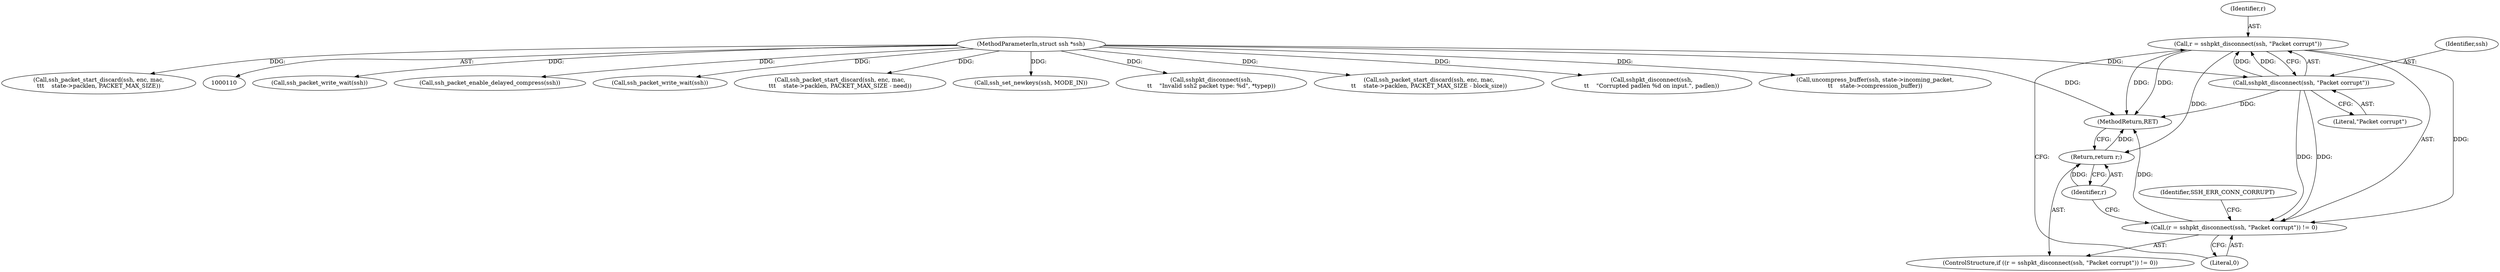 digraph "0_mindrot_2fecfd486bdba9f51b3a789277bb0733ca36e1c0@API" {
"1000308" [label="(Call,r = sshpkt_disconnect(ssh, \"Packet corrupt\"))"];
"1000310" [label="(Call,sshpkt_disconnect(ssh, \"Packet corrupt\"))"];
"1000111" [label="(MethodParameterIn,struct ssh *ssh)"];
"1000307" [label="(Call,(r = sshpkt_disconnect(ssh, \"Packet corrupt\")) != 0)"];
"1000314" [label="(Return,return r;)"];
"1000922" [label="(Call,ssh_packet_write_wait(ssh))"];
"1000952" [label="(Call,ssh_packet_enable_delayed_compress(ssh))"];
"1000314" [label="(Return,return r;)"];
"1000315" [label="(Identifier,r)"];
"1000312" [label="(Literal,\"Packet corrupt\")"];
"1000800" [label="(Call,ssh_packet_write_wait(ssh))"];
"1000674" [label="(Call,ssh_packet_start_discard(ssh, enc, mac,\n\t\t\t    state->packlen, PACKET_MAX_SIZE - need))"];
"1000308" [label="(Call,r = sshpkt_disconnect(ssh, \"Packet corrupt\"))"];
"1000317" [label="(Identifier,SSH_ERR_CONN_CORRUPT)"];
"1000311" [label="(Identifier,ssh)"];
"1000111" [label="(MethodParameterIn,struct ssh *ssh)"];
"1000936" [label="(Call,ssh_set_newkeys(ssh, MODE_IN))"];
"1000310" [label="(Call,sshpkt_disconnect(ssh, \"Packet corrupt\"))"];
"1000913" [label="(Call,sshpkt_disconnect(ssh,\n\t\t    \"Invalid ssh2 packet type: %d\", *typep))"];
"1000309" [label="(Identifier,r)"];
"1000495" [label="(Call,ssh_packet_start_discard(ssh, enc, mac,\n\t\t    state->packlen, PACKET_MAX_SIZE - block_size))"];
"1000313" [label="(Literal,0)"];
"1000306" [label="(ControlStructure,if ((r = sshpkt_disconnect(ssh, \"Packet corrupt\")) != 0))"];
"1000976" [label="(MethodReturn,RET)"];
"1000307" [label="(Call,(r = sshpkt_disconnect(ssh, \"Packet corrupt\")) != 0)"];
"1000792" [label="(Call,sshpkt_disconnect(ssh,\n\t\t    \"Corrupted padlen %d on input.\", padlen))"];
"1000852" [label="(Call,uncompress_buffer(ssh, state->incoming_packet,\n\t\t    state->compression_buffer))"];
"1000426" [label="(Call,ssh_packet_start_discard(ssh, enc, mac,\n\t\t\t    state->packlen, PACKET_MAX_SIZE))"];
"1000308" -> "1000307"  [label="AST: "];
"1000308" -> "1000310"  [label="CFG: "];
"1000309" -> "1000308"  [label="AST: "];
"1000310" -> "1000308"  [label="AST: "];
"1000313" -> "1000308"  [label="CFG: "];
"1000308" -> "1000976"  [label="DDG: "];
"1000308" -> "1000976"  [label="DDG: "];
"1000308" -> "1000307"  [label="DDG: "];
"1000310" -> "1000308"  [label="DDG: "];
"1000310" -> "1000308"  [label="DDG: "];
"1000308" -> "1000314"  [label="DDG: "];
"1000310" -> "1000312"  [label="CFG: "];
"1000311" -> "1000310"  [label="AST: "];
"1000312" -> "1000310"  [label="AST: "];
"1000310" -> "1000976"  [label="DDG: "];
"1000310" -> "1000307"  [label="DDG: "];
"1000310" -> "1000307"  [label="DDG: "];
"1000111" -> "1000310"  [label="DDG: "];
"1000111" -> "1000110"  [label="AST: "];
"1000111" -> "1000976"  [label="DDG: "];
"1000111" -> "1000426"  [label="DDG: "];
"1000111" -> "1000495"  [label="DDG: "];
"1000111" -> "1000674"  [label="DDG: "];
"1000111" -> "1000792"  [label="DDG: "];
"1000111" -> "1000800"  [label="DDG: "];
"1000111" -> "1000852"  [label="DDG: "];
"1000111" -> "1000913"  [label="DDG: "];
"1000111" -> "1000922"  [label="DDG: "];
"1000111" -> "1000936"  [label="DDG: "];
"1000111" -> "1000952"  [label="DDG: "];
"1000307" -> "1000306"  [label="AST: "];
"1000307" -> "1000313"  [label="CFG: "];
"1000313" -> "1000307"  [label="AST: "];
"1000315" -> "1000307"  [label="CFG: "];
"1000317" -> "1000307"  [label="CFG: "];
"1000307" -> "1000976"  [label="DDG: "];
"1000314" -> "1000306"  [label="AST: "];
"1000314" -> "1000315"  [label="CFG: "];
"1000315" -> "1000314"  [label="AST: "];
"1000976" -> "1000314"  [label="CFG: "];
"1000314" -> "1000976"  [label="DDG: "];
"1000315" -> "1000314"  [label="DDG: "];
}
